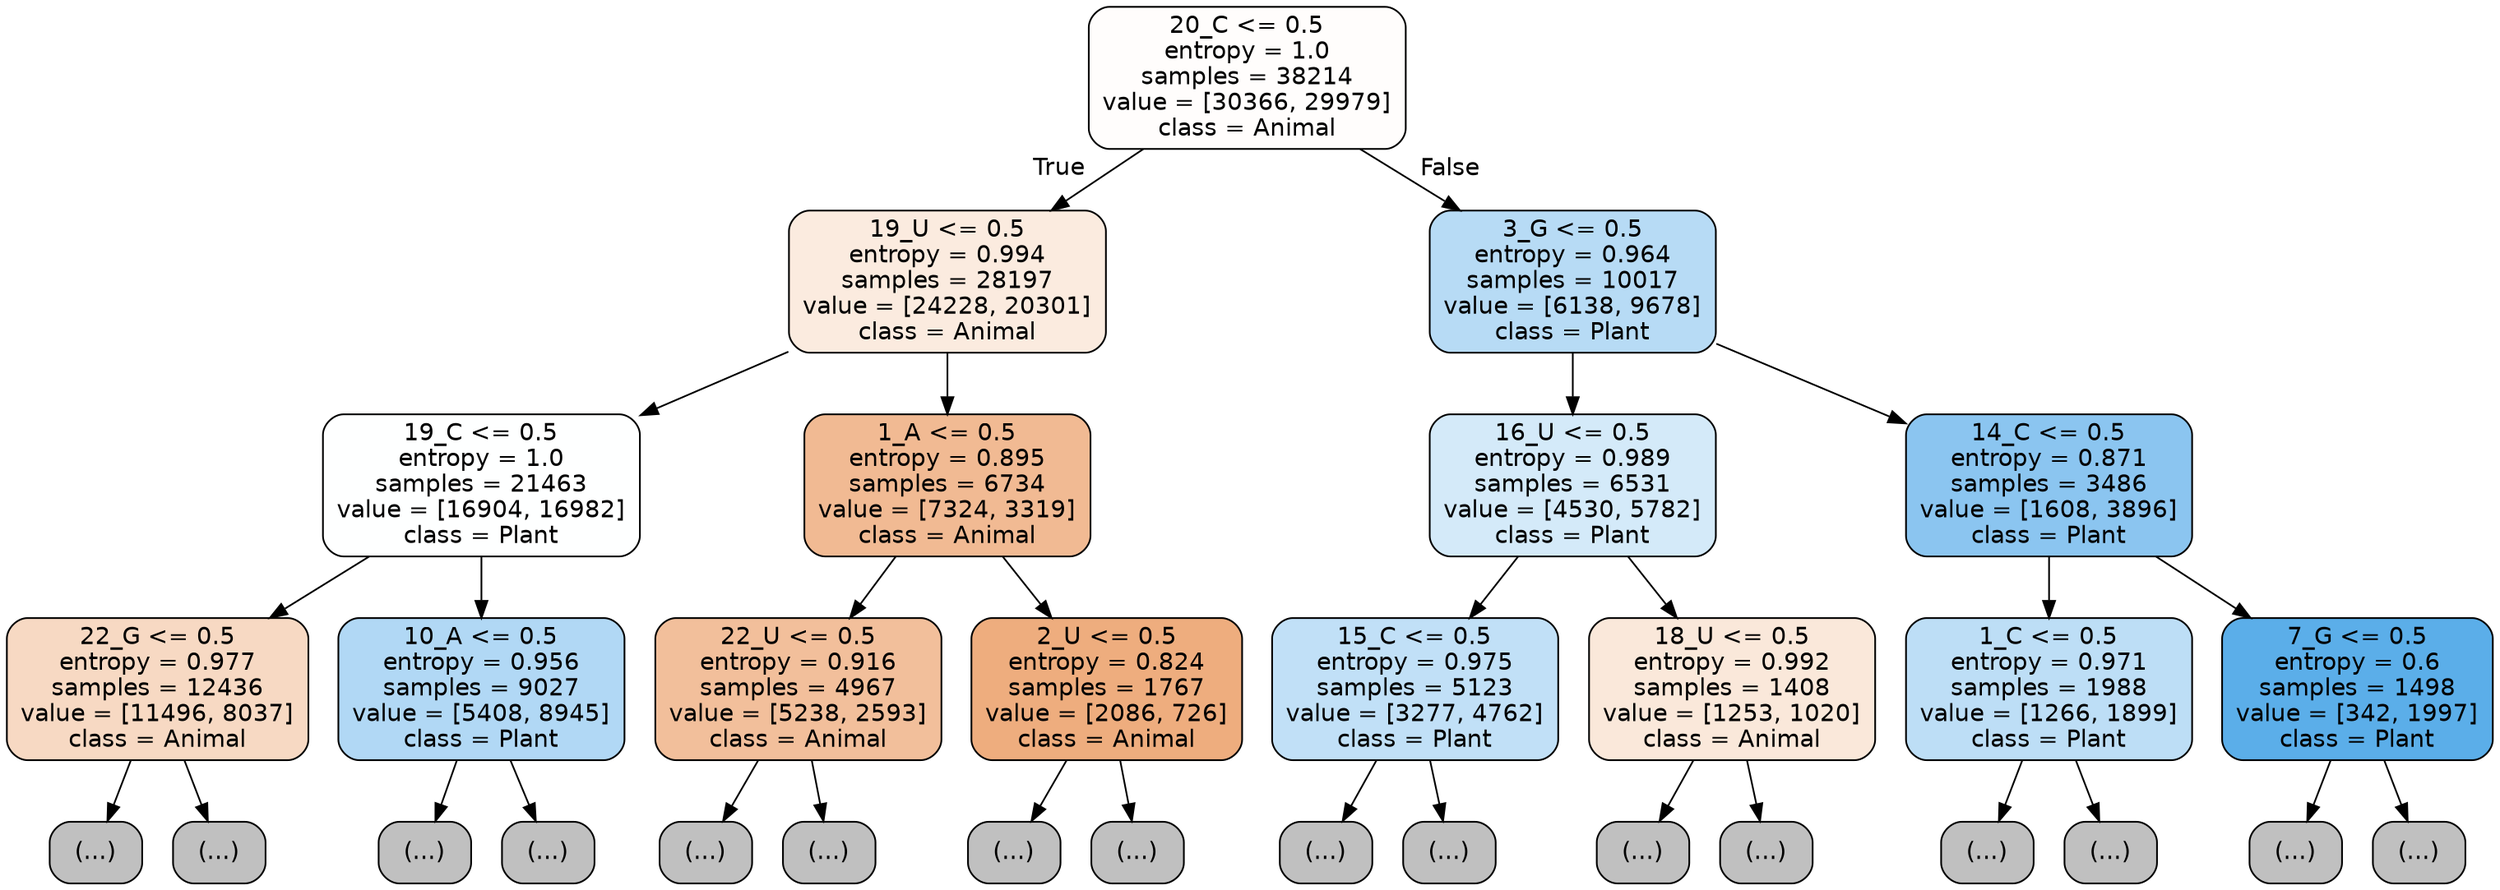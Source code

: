 digraph Tree {
node [shape=box, style="filled, rounded", color="black", fontname="helvetica"] ;
edge [fontname="helvetica"] ;
0 [label="20_C <= 0.5\nentropy = 1.0\nsamples = 38214\nvalue = [30366, 29979]\nclass = Animal", fillcolor="#fffdfc"] ;
1 [label="19_U <= 0.5\nentropy = 0.994\nsamples = 28197\nvalue = [24228, 20301]\nclass = Animal", fillcolor="#fbebdf"] ;
0 -> 1 [labeldistance=2.5, labelangle=45, headlabel="True"] ;
2 [label="19_C <= 0.5\nentropy = 1.0\nsamples = 21463\nvalue = [16904, 16982]\nclass = Plant", fillcolor="#feffff"] ;
1 -> 2 ;
3 [label="22_G <= 0.5\nentropy = 0.977\nsamples = 12436\nvalue = [11496, 8037]\nclass = Animal", fillcolor="#f7d9c3"] ;
2 -> 3 ;
4 [label="(...)", fillcolor="#C0C0C0"] ;
3 -> 4 ;
5767 [label="(...)", fillcolor="#C0C0C0"] ;
3 -> 5767 ;
6458 [label="10_A <= 0.5\nentropy = 0.956\nsamples = 9027\nvalue = [5408, 8945]\nclass = Plant", fillcolor="#b1d8f5"] ;
2 -> 6458 ;
6459 [label="(...)", fillcolor="#C0C0C0"] ;
6458 -> 6459 ;
9038 [label="(...)", fillcolor="#C0C0C0"] ;
6458 -> 9038 ;
9753 [label="1_A <= 0.5\nentropy = 0.895\nsamples = 6734\nvalue = [7324, 3319]\nclass = Animal", fillcolor="#f1ba93"] ;
1 -> 9753 ;
9754 [label="22_U <= 0.5\nentropy = 0.916\nsamples = 4967\nvalue = [5238, 2593]\nclass = Animal", fillcolor="#f2bf9b"] ;
9753 -> 9754 ;
9755 [label="(...)", fillcolor="#C0C0C0"] ;
9754 -> 9755 ;
11956 [label="(...)", fillcolor="#C0C0C0"] ;
9754 -> 11956 ;
12195 [label="2_U <= 0.5\nentropy = 0.824\nsamples = 1767\nvalue = [2086, 726]\nclass = Animal", fillcolor="#eead7e"] ;
9753 -> 12195 ;
12196 [label="(...)", fillcolor="#C0C0C0"] ;
12195 -> 12196 ;
12895 [label="(...)", fillcolor="#C0C0C0"] ;
12195 -> 12895 ;
13088 [label="3_G <= 0.5\nentropy = 0.964\nsamples = 10017\nvalue = [6138, 9678]\nclass = Plant", fillcolor="#b7dbf5"] ;
0 -> 13088 [labeldistance=2.5, labelangle=-45, headlabel="False"] ;
13089 [label="16_U <= 0.5\nentropy = 0.989\nsamples = 6531\nvalue = [4530, 5782]\nclass = Plant", fillcolor="#d4eaf9"] ;
13088 -> 13089 ;
13090 [label="15_C <= 0.5\nentropy = 0.975\nsamples = 5123\nvalue = [3277, 4762]\nclass = Plant", fillcolor="#c1e0f7"] ;
13089 -> 13090 ;
13091 [label="(...)", fillcolor="#C0C0C0"] ;
13090 -> 13091 ;
14710 [label="(...)", fillcolor="#C0C0C0"] ;
13090 -> 14710 ;
15161 [label="18_U <= 0.5\nentropy = 0.992\nsamples = 1408\nvalue = [1253, 1020]\nclass = Animal", fillcolor="#fae8da"] ;
13089 -> 15161 ;
15162 [label="(...)", fillcolor="#C0C0C0"] ;
15161 -> 15162 ;
15733 [label="(...)", fillcolor="#C0C0C0"] ;
15161 -> 15733 ;
15952 [label="14_C <= 0.5\nentropy = 0.871\nsamples = 3486\nvalue = [1608, 3896]\nclass = Plant", fillcolor="#8bc5f0"] ;
13088 -> 15952 ;
15953 [label="1_C <= 0.5\nentropy = 0.971\nsamples = 1988\nvalue = [1266, 1899]\nclass = Plant", fillcolor="#bddef6"] ;
15952 -> 15953 ;
15954 [label="(...)", fillcolor="#C0C0C0"] ;
15953 -> 15954 ;
16595 [label="(...)", fillcolor="#C0C0C0"] ;
15953 -> 16595 ;
16760 [label="7_G <= 0.5\nentropy = 0.6\nsamples = 1498\nvalue = [342, 1997]\nclass = Plant", fillcolor="#5baee9"] ;
15952 -> 16760 ;
16761 [label="(...)", fillcolor="#C0C0C0"] ;
16760 -> 16761 ;
16940 [label="(...)", fillcolor="#C0C0C0"] ;
16760 -> 16940 ;
}